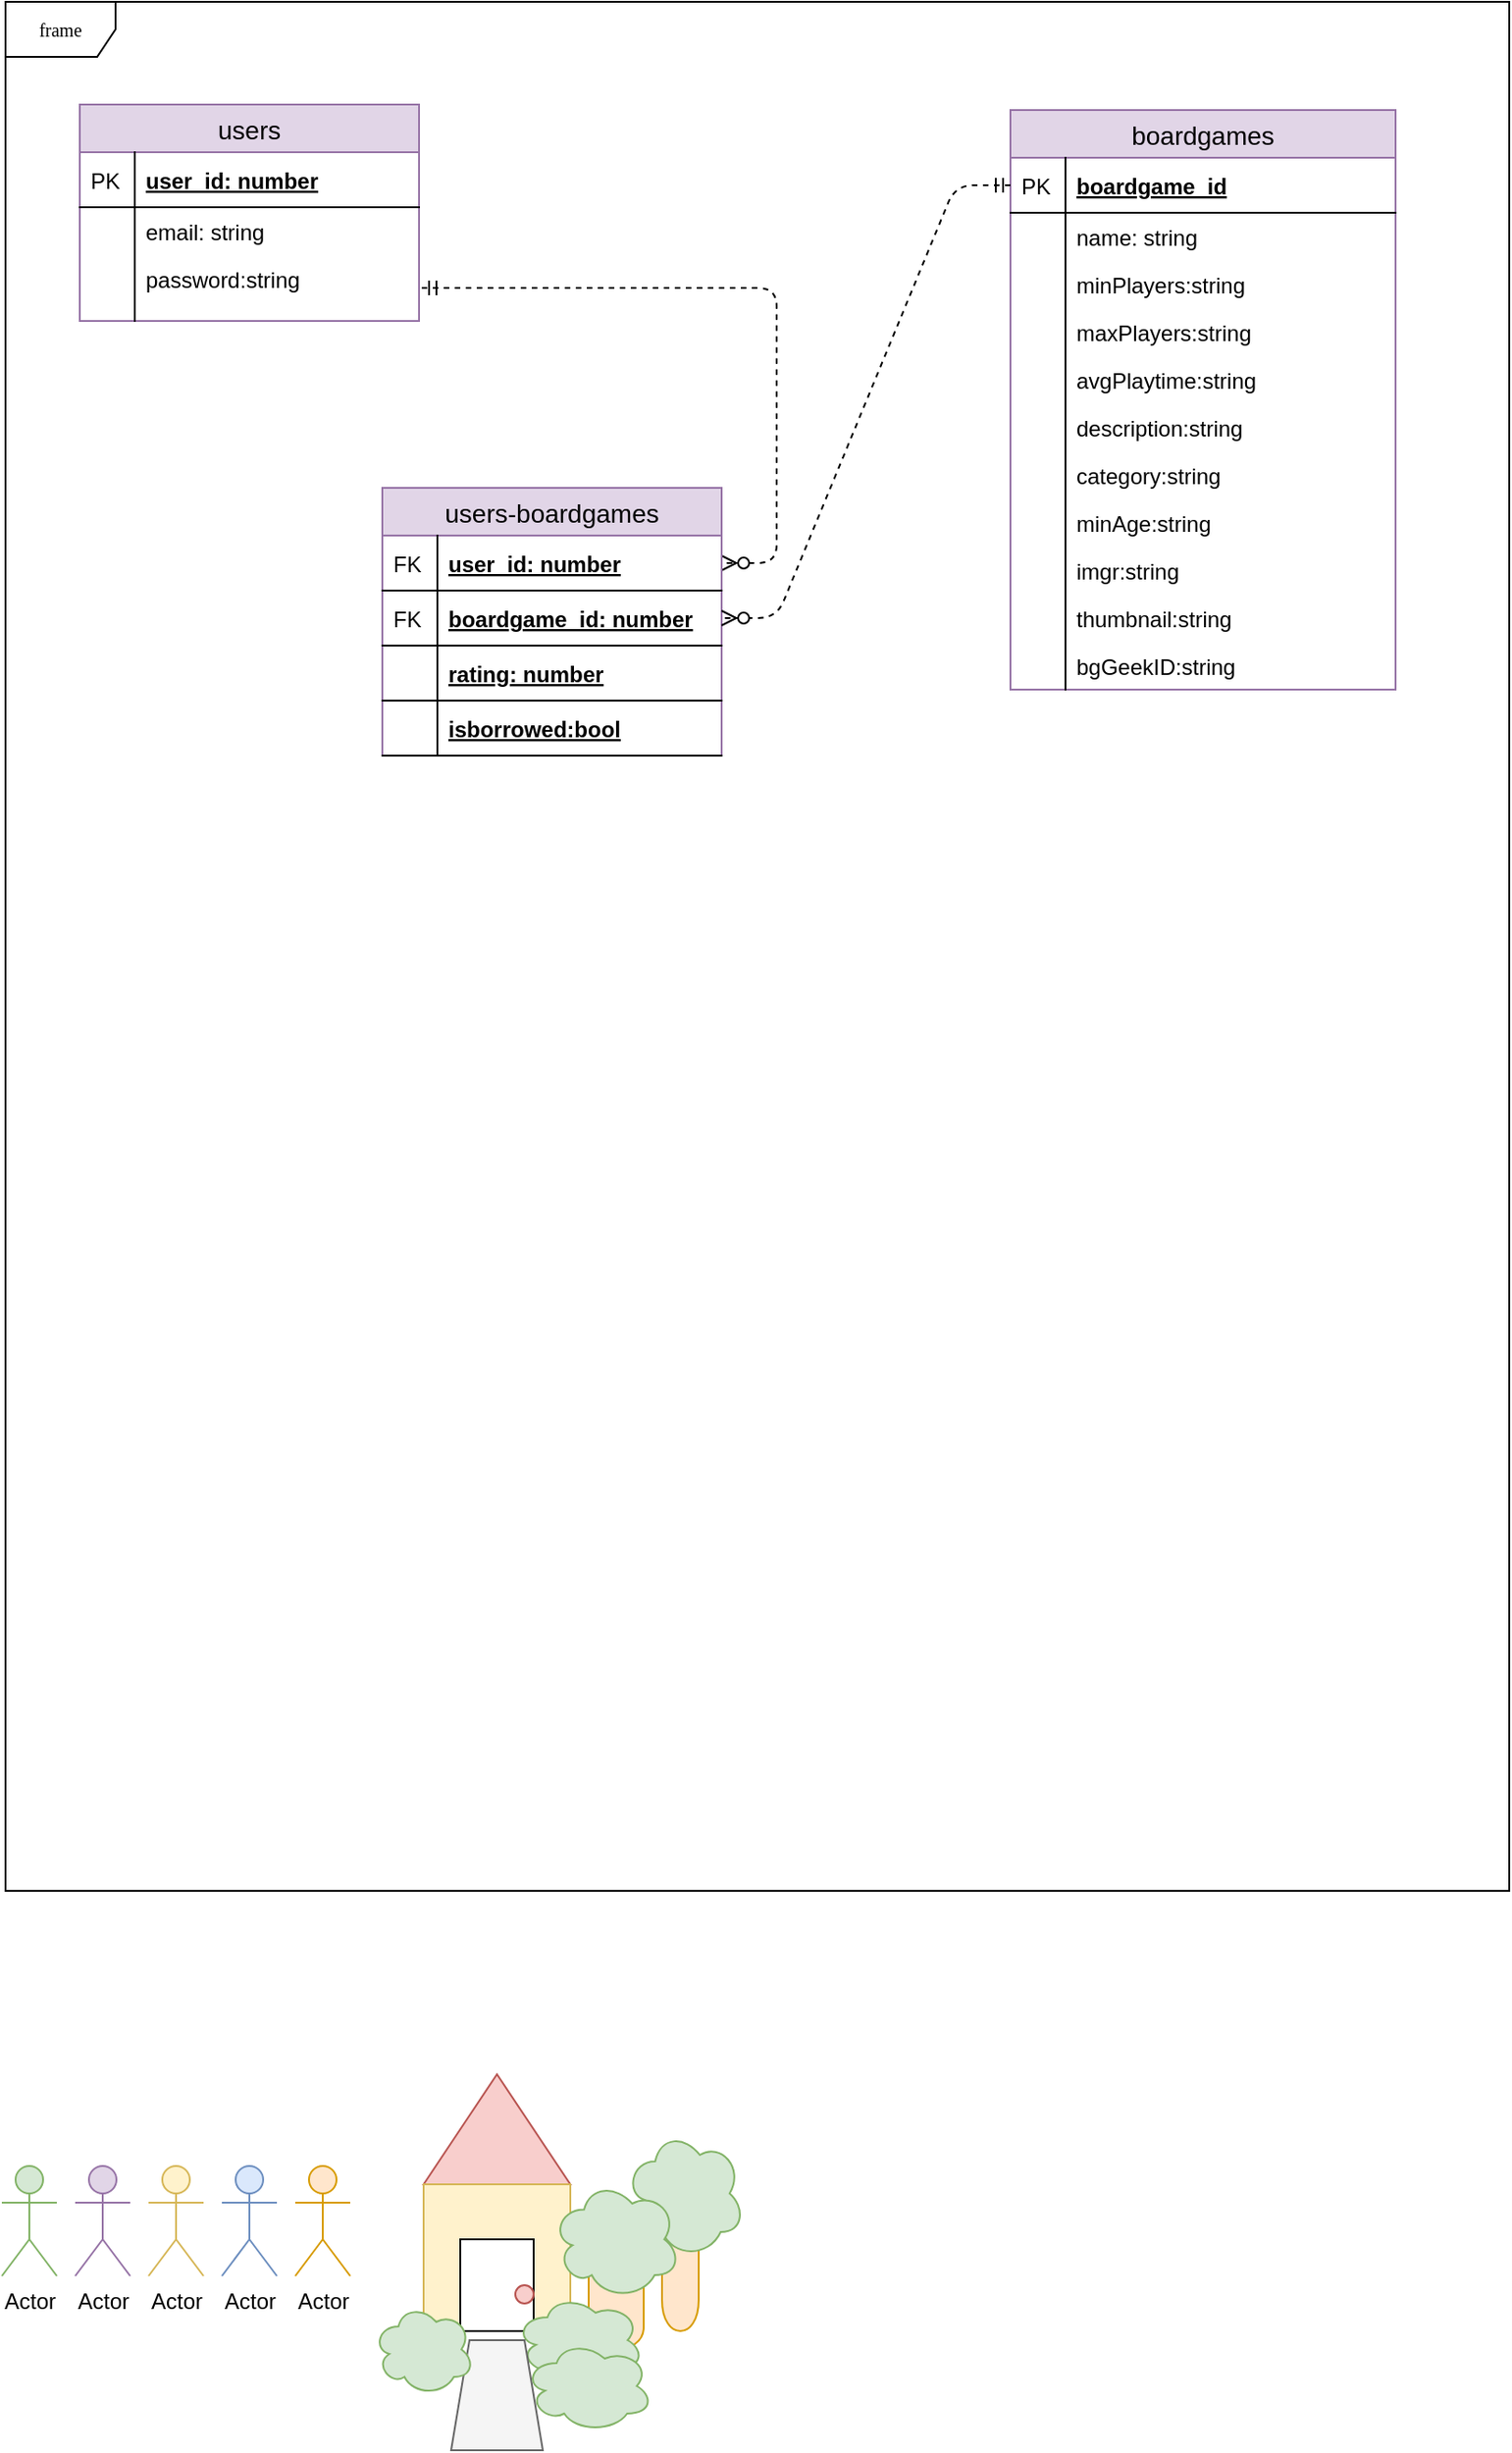<mxfile version="10.9.7" type="device"><diagram name="Page-1" id="c4acf3e9-155e-7222-9cf6-157b1a14988f"><mxGraphModel dx="1052" dy="493" grid="1" gridSize="10" guides="1" tooltips="1" connect="1" arrows="1" fold="1" page="1" pageScale="1" pageWidth="850" pageHeight="1100" background="#ffffff" math="0" shadow="0"><root><mxCell id="0"/><mxCell id="1" parent="0"/><mxCell id="gJv8UdwgS9YWCEmstfIS-50" value="" style="shape=cylinder;whiteSpace=wrap;html=1;boundedLbl=1;backgroundOutline=1;fillColor=#ffe6cc;strokeColor=#d79b00;" parent="1" vertex="1"><mxGeometry x="380" y="1205" width="20" height="85" as="geometry"/></mxCell><mxCell id="17acba5748e5396b-1" value="frame" style="shape=umlFrame;whiteSpace=wrap;html=1;rounded=0;shadow=0;comic=0;labelBackgroundColor=none;strokeColor=#000000;strokeWidth=1;fillColor=#ffffff;fontFamily=Verdana;fontSize=10;fontColor=#000000;align=center;" parent="1" vertex="1"><mxGeometry x="22" y="20" width="820" height="1030" as="geometry"/></mxCell><mxCell id="gJv8UdwgS9YWCEmstfIS-31" value="Actor" style="shape=umlActor;verticalLabelPosition=bottom;labelBackgroundColor=#ffffff;verticalAlign=top;html=1;outlineConnect=0;fillColor=#e1d5e7;strokeColor=#9673a6;" parent="1" vertex="1"><mxGeometry x="60" y="1200" width="30" height="60" as="geometry"/></mxCell><mxCell id="gJv8UdwgS9YWCEmstfIS-32" value="Actor" style="shape=umlActor;verticalLabelPosition=bottom;labelBackgroundColor=#ffffff;verticalAlign=top;html=1;outlineConnect=0;fillColor=#d5e8d4;strokeColor=#82b366;" parent="1" vertex="1"><mxGeometry x="20" y="1200" width="30" height="60" as="geometry"/></mxCell><mxCell id="gJv8UdwgS9YWCEmstfIS-33" value="Actor" style="shape=umlActor;verticalLabelPosition=bottom;labelBackgroundColor=#ffffff;verticalAlign=top;html=1;outlineConnect=0;fillColor=#fff2cc;strokeColor=#d6b656;" parent="1" vertex="1"><mxGeometry x="100" y="1200" width="30" height="60" as="geometry"/></mxCell><mxCell id="gJv8UdwgS9YWCEmstfIS-34" value="Actor" style="shape=umlActor;verticalLabelPosition=bottom;labelBackgroundColor=#ffffff;verticalAlign=top;html=1;outlineConnect=0;fillColor=#dae8fc;strokeColor=#6c8ebf;" parent="1" vertex="1"><mxGeometry x="140" y="1200" width="30" height="60" as="geometry"/></mxCell><mxCell id="gJv8UdwgS9YWCEmstfIS-35" value="Actor" style="shape=umlActor;verticalLabelPosition=bottom;labelBackgroundColor=#ffffff;verticalAlign=top;html=1;outlineConnect=0;fillColor=#ffe6cc;strokeColor=#d79b00;" parent="1" vertex="1"><mxGeometry x="180" y="1200" width="30" height="60" as="geometry"/></mxCell><mxCell id="gJv8UdwgS9YWCEmstfIS-38" value="" style="triangle;whiteSpace=wrap;html=1;rotation=-90;fillColor=#f8cecc;strokeColor=#b85450;" parent="1" vertex="1"><mxGeometry x="260" y="1140" width="60" height="80" as="geometry"/></mxCell><mxCell id="gJv8UdwgS9YWCEmstfIS-39" value="" style="whiteSpace=wrap;html=1;aspect=fixed;direction=west;fillColor=#fff2cc;strokeColor=#d6b656;" parent="1" vertex="1"><mxGeometry x="250" y="1210" width="80" height="80" as="geometry"/></mxCell><mxCell id="gJv8UdwgS9YWCEmstfIS-40" value="" style="rounded=0;whiteSpace=wrap;html=1;" parent="1" vertex="1"><mxGeometry x="270" y="1240" width="40" height="50" as="geometry"/></mxCell><mxCell id="gJv8UdwgS9YWCEmstfIS-41" value="" style="ellipse;whiteSpace=wrap;html=1;aspect=fixed;fillColor=#f8cecc;strokeColor=#b85450;" parent="1" vertex="1"><mxGeometry x="300" y="1265" width="10" height="10" as="geometry"/></mxCell><mxCell id="gJv8UdwgS9YWCEmstfIS-42" value="" style="shape=cylinder;whiteSpace=wrap;html=1;boundedLbl=1;backgroundOutline=1;fillColor=#ffe6cc;strokeColor=#d79b00;" parent="1" vertex="1"><mxGeometry x="340" y="1240" width="30" height="60" as="geometry"/></mxCell><mxCell id="gJv8UdwgS9YWCEmstfIS-44" value="" style="ellipse;shape=cloud;whiteSpace=wrap;html=1;fillColor=#d5e8d4;strokeColor=#82b366;" parent="1" vertex="1"><mxGeometry x="300" y="1270" width="70" height="50" as="geometry"/></mxCell><mxCell id="gJv8UdwgS9YWCEmstfIS-45" value="" style="shape=trapezoid;perimeter=trapezoidPerimeter;whiteSpace=wrap;html=1;fillColor=#f5f5f5;strokeColor=#666666;fontColor=#333333;" parent="1" vertex="1"><mxGeometry x="265" y="1295" width="50" height="60" as="geometry"/></mxCell><mxCell id="gJv8UdwgS9YWCEmstfIS-47" value="" style="ellipse;shape=cloud;whiteSpace=wrap;html=1;fillColor=#d5e8d4;strokeColor=#82b366;" parent="1" vertex="1"><mxGeometry x="305" y="1295" width="70" height="50" as="geometry"/></mxCell><mxCell id="gJv8UdwgS9YWCEmstfIS-48" value="" style="ellipse;shape=cloud;whiteSpace=wrap;html=1;fillColor=#d5e8d4;strokeColor=#82b366;" parent="1" vertex="1"><mxGeometry x="222.5" y="1275" width="55" height="50" as="geometry"/></mxCell><mxCell id="gJv8UdwgS9YWCEmstfIS-49" value="" style="ellipse;shape=cloud;whiteSpace=wrap;html=1;fillColor=#d5e8d4;strokeColor=#82b366;" parent="1" vertex="1"><mxGeometry x="360" y="1180" width="65" height="70" as="geometry"/></mxCell><mxCell id="gJv8UdwgS9YWCEmstfIS-43" value="" style="ellipse;shape=cloud;whiteSpace=wrap;html=1;fillColor=#d5e8d4;strokeColor=#82b366;" parent="1" vertex="1"><mxGeometry x="320" y="1207.5" width="70" height="65" as="geometry"/></mxCell><mxCell id="gJv8UdwgS9YWCEmstfIS-53" value="users" style="swimlane;fontStyle=0;childLayout=stackLayout;horizontal=1;startSize=26;fillColor=#e1d5e7;horizontalStack=0;resizeParent=1;resizeParentMax=0;resizeLast=0;collapsible=1;marginBottom=0;swimlaneFillColor=#ffffff;align=center;fontSize=14;strokeColor=#9673a6;" parent="1" vertex="1"><mxGeometry x="62.5" y="76" width="185" height="118" as="geometry"/></mxCell><mxCell id="gJv8UdwgS9YWCEmstfIS-54" value="user_id: number" style="shape=partialRectangle;top=0;left=0;right=0;bottom=1;align=left;verticalAlign=middle;fillColor=none;spacingLeft=34;spacingRight=4;overflow=hidden;rotatable=0;points=[[0,0.5],[1,0.5]];portConstraint=eastwest;dropTarget=0;fontStyle=5;fontSize=12;" parent="gJv8UdwgS9YWCEmstfIS-53" vertex="1"><mxGeometry y="26" width="185" height="30" as="geometry"/></mxCell><mxCell id="gJv8UdwgS9YWCEmstfIS-55" value="PK" style="shape=partialRectangle;top=0;left=0;bottom=0;fillColor=none;align=left;verticalAlign=middle;spacingLeft=4;spacingRight=4;overflow=hidden;rotatable=0;points=[];portConstraint=eastwest;part=1;fontSize=12;" parent="gJv8UdwgS9YWCEmstfIS-54" vertex="1" connectable="0"><mxGeometry width="30" height="30" as="geometry"/></mxCell><mxCell id="gJv8UdwgS9YWCEmstfIS-56" value="email: string" style="shape=partialRectangle;top=0;left=0;right=0;bottom=0;align=left;verticalAlign=top;fillColor=none;spacingLeft=34;spacingRight=4;overflow=hidden;rotatable=0;points=[[0,0.5],[1,0.5]];portConstraint=eastwest;dropTarget=0;fontSize=12;" parent="gJv8UdwgS9YWCEmstfIS-53" vertex="1"><mxGeometry y="56" width="185" height="26" as="geometry"/></mxCell><mxCell id="gJv8UdwgS9YWCEmstfIS-57" value="" style="shape=partialRectangle;top=0;left=0;bottom=0;fillColor=none;align=left;verticalAlign=top;spacingLeft=4;spacingRight=4;overflow=hidden;rotatable=0;points=[];portConstraint=eastwest;part=1;fontSize=12;" parent="gJv8UdwgS9YWCEmstfIS-56" vertex="1" connectable="0"><mxGeometry width="30" height="26" as="geometry"/></mxCell><mxCell id="gJv8UdwgS9YWCEmstfIS-58" value="password:string" style="shape=partialRectangle;top=0;left=0;right=0;bottom=0;align=left;verticalAlign=top;fillColor=none;spacingLeft=34;spacingRight=4;overflow=hidden;rotatable=0;points=[[0,0.5],[1,0.5]];portConstraint=eastwest;dropTarget=0;fontSize=12;" parent="gJv8UdwgS9YWCEmstfIS-53" vertex="1"><mxGeometry y="82" width="185" height="26" as="geometry"/></mxCell><mxCell id="gJv8UdwgS9YWCEmstfIS-59" value="" style="shape=partialRectangle;top=0;left=0;bottom=0;fillColor=none;align=left;verticalAlign=top;spacingLeft=4;spacingRight=4;overflow=hidden;rotatable=0;points=[];portConstraint=eastwest;part=1;fontSize=12;" parent="gJv8UdwgS9YWCEmstfIS-58" vertex="1" connectable="0"><mxGeometry width="30" height="26" as="geometry"/></mxCell><mxCell id="gJv8UdwgS9YWCEmstfIS-62" value="" style="shape=partialRectangle;top=0;left=0;right=0;bottom=0;align=left;verticalAlign=top;fillColor=none;spacingLeft=34;spacingRight=4;overflow=hidden;rotatable=0;points=[[0,0.5],[1,0.5]];portConstraint=eastwest;dropTarget=0;fontSize=12;" parent="gJv8UdwgS9YWCEmstfIS-53" vertex="1"><mxGeometry y="108" width="185" height="10" as="geometry"/></mxCell><mxCell id="gJv8UdwgS9YWCEmstfIS-63" value="" style="shape=partialRectangle;top=0;left=0;bottom=0;fillColor=none;align=left;verticalAlign=top;spacingLeft=4;spacingRight=4;overflow=hidden;rotatable=0;points=[];portConstraint=eastwest;part=1;fontSize=12;" parent="gJv8UdwgS9YWCEmstfIS-62" vertex="1" connectable="0"><mxGeometry width="30" height="10" as="geometry"/></mxCell><mxCell id="gJv8UdwgS9YWCEmstfIS-64" value="boardgames" style="swimlane;fontStyle=0;childLayout=stackLayout;horizontal=1;startSize=26;fillColor=#e1d5e7;horizontalStack=0;resizeParent=1;resizeParentMax=0;resizeLast=0;collapsible=1;marginBottom=0;swimlaneFillColor=#ffffff;align=center;fontSize=14;strokeColor=#9673a6;" parent="1" vertex="1"><mxGeometry x="570" y="79" width="210" height="316" as="geometry"/></mxCell><mxCell id="gJv8UdwgS9YWCEmstfIS-65" value="boardgame_id" style="shape=partialRectangle;top=0;left=0;right=0;bottom=1;align=left;verticalAlign=middle;fillColor=none;spacingLeft=34;spacingRight=4;overflow=hidden;rotatable=0;points=[[0,0.5],[1,0.5]];portConstraint=eastwest;dropTarget=0;fontStyle=5;fontSize=12;" parent="gJv8UdwgS9YWCEmstfIS-64" vertex="1"><mxGeometry y="26" width="210" height="30" as="geometry"/></mxCell><mxCell id="gJv8UdwgS9YWCEmstfIS-66" value="PK" style="shape=partialRectangle;top=0;left=0;bottom=0;fillColor=none;align=left;verticalAlign=middle;spacingLeft=4;spacingRight=4;overflow=hidden;rotatable=0;points=[];portConstraint=eastwest;part=1;fontSize=12;" parent="gJv8UdwgS9YWCEmstfIS-65" vertex="1" connectable="0"><mxGeometry width="30" height="30" as="geometry"/></mxCell><mxCell id="gJv8UdwgS9YWCEmstfIS-205" value="name: string" style="shape=partialRectangle;top=0;left=0;right=0;bottom=0;align=left;verticalAlign=top;fillColor=none;spacingLeft=34;spacingRight=4;overflow=hidden;rotatable=0;points=[[0,0.5],[1,0.5]];portConstraint=eastwest;dropTarget=0;fontSize=12;" parent="gJv8UdwgS9YWCEmstfIS-64" vertex="1"><mxGeometry y="56" width="210" height="26" as="geometry"/></mxCell><mxCell id="gJv8UdwgS9YWCEmstfIS-206" value="" style="shape=partialRectangle;top=0;left=0;bottom=0;fillColor=none;align=left;verticalAlign=top;spacingLeft=4;spacingRight=4;overflow=hidden;rotatable=0;points=[];portConstraint=eastwest;part=1;fontSize=12;" parent="gJv8UdwgS9YWCEmstfIS-205" vertex="1" connectable="0"><mxGeometry width="30" height="26" as="geometry"/></mxCell><mxCell id="gJv8UdwgS9YWCEmstfIS-69" value="minPlayers:string" style="shape=partialRectangle;top=0;left=0;right=0;bottom=0;align=left;verticalAlign=top;fillColor=none;spacingLeft=34;spacingRight=4;overflow=hidden;rotatable=0;points=[[0,0.5],[1,0.5]];portConstraint=eastwest;dropTarget=0;fontSize=12;" parent="gJv8UdwgS9YWCEmstfIS-64" vertex="1"><mxGeometry y="82" width="210" height="26" as="geometry"/></mxCell><mxCell id="gJv8UdwgS9YWCEmstfIS-70" value="" style="shape=partialRectangle;top=0;left=0;bottom=0;fillColor=none;align=left;verticalAlign=top;spacingLeft=4;spacingRight=4;overflow=hidden;rotatable=0;points=[];portConstraint=eastwest;part=1;fontSize=12;" parent="gJv8UdwgS9YWCEmstfIS-69" vertex="1" connectable="0"><mxGeometry width="30" height="26" as="geometry"/></mxCell><mxCell id="gJv8UdwgS9YWCEmstfIS-92" value="maxPlayers:string" style="shape=partialRectangle;top=0;left=0;right=0;bottom=0;align=left;verticalAlign=top;fillColor=none;spacingLeft=34;spacingRight=4;overflow=hidden;rotatable=0;points=[[0,0.5],[1,0.5]];portConstraint=eastwest;dropTarget=0;fontSize=12;" parent="gJv8UdwgS9YWCEmstfIS-64" vertex="1"><mxGeometry y="108" width="210" height="26" as="geometry"/></mxCell><mxCell id="gJv8UdwgS9YWCEmstfIS-93" value="" style="shape=partialRectangle;top=0;left=0;bottom=0;fillColor=none;align=left;verticalAlign=top;spacingLeft=4;spacingRight=4;overflow=hidden;rotatable=0;points=[];portConstraint=eastwest;part=1;fontSize=12;" parent="gJv8UdwgS9YWCEmstfIS-92" vertex="1" connectable="0"><mxGeometry width="30" height="26" as="geometry"/></mxCell><mxCell id="gJv8UdwgS9YWCEmstfIS-71" value="avgPlaytime:string" style="shape=partialRectangle;top=0;left=0;right=0;bottom=0;align=left;verticalAlign=top;fillColor=none;spacingLeft=34;spacingRight=4;overflow=hidden;rotatable=0;points=[[0,0.5],[1,0.5]];portConstraint=eastwest;dropTarget=0;fontSize=12;" parent="gJv8UdwgS9YWCEmstfIS-64" vertex="1"><mxGeometry y="134" width="210" height="26" as="geometry"/></mxCell><mxCell id="gJv8UdwgS9YWCEmstfIS-72" value="" style="shape=partialRectangle;top=0;left=0;bottom=0;fillColor=none;align=left;verticalAlign=top;spacingLeft=4;spacingRight=4;overflow=hidden;rotatable=0;points=[];portConstraint=eastwest;part=1;fontSize=12;" parent="gJv8UdwgS9YWCEmstfIS-71" vertex="1" connectable="0"><mxGeometry width="30" height="26" as="geometry"/></mxCell><mxCell id="gJv8UdwgS9YWCEmstfIS-80" value="description:string" style="shape=partialRectangle;top=0;left=0;right=0;bottom=0;align=left;verticalAlign=top;fillColor=none;spacingLeft=34;spacingRight=4;overflow=hidden;rotatable=0;points=[[0,0.5],[1,0.5]];portConstraint=eastwest;dropTarget=0;fontSize=12;" parent="gJv8UdwgS9YWCEmstfIS-64" vertex="1"><mxGeometry y="160" width="210" height="26" as="geometry"/></mxCell><mxCell id="gJv8UdwgS9YWCEmstfIS-81" value="" style="shape=partialRectangle;top=0;left=0;bottom=0;fillColor=none;align=left;verticalAlign=top;spacingLeft=4;spacingRight=4;overflow=hidden;rotatable=0;points=[];portConstraint=eastwest;part=1;fontSize=12;" parent="gJv8UdwgS9YWCEmstfIS-80" vertex="1" connectable="0"><mxGeometry width="30" height="26" as="geometry"/></mxCell><mxCell id="gJv8UdwgS9YWCEmstfIS-82" value="category:string" style="shape=partialRectangle;top=0;left=0;right=0;bottom=0;align=left;verticalAlign=top;fillColor=none;spacingLeft=34;spacingRight=4;overflow=hidden;rotatable=0;points=[[0,0.5],[1,0.5]];portConstraint=eastwest;dropTarget=0;fontSize=12;" parent="gJv8UdwgS9YWCEmstfIS-64" vertex="1"><mxGeometry y="186" width="210" height="26" as="geometry"/></mxCell><mxCell id="gJv8UdwgS9YWCEmstfIS-83" value="" style="shape=partialRectangle;top=0;left=0;bottom=0;fillColor=none;align=left;verticalAlign=top;spacingLeft=4;spacingRight=4;overflow=hidden;rotatable=0;points=[];portConstraint=eastwest;part=1;fontSize=12;" parent="gJv8UdwgS9YWCEmstfIS-82" vertex="1" connectable="0"><mxGeometry width="30" height="26" as="geometry"/></mxCell><mxCell id="gJv8UdwgS9YWCEmstfIS-84" value="minAge:string" style="shape=partialRectangle;top=0;left=0;right=0;bottom=0;align=left;verticalAlign=top;fillColor=none;spacingLeft=34;spacingRight=4;overflow=hidden;rotatable=0;points=[[0,0.5],[1,0.5]];portConstraint=eastwest;dropTarget=0;fontSize=12;" parent="gJv8UdwgS9YWCEmstfIS-64" vertex="1"><mxGeometry y="212" width="210" height="26" as="geometry"/></mxCell><mxCell id="gJv8UdwgS9YWCEmstfIS-85" value="" style="shape=partialRectangle;top=0;left=0;bottom=0;fillColor=none;align=left;verticalAlign=top;spacingLeft=4;spacingRight=4;overflow=hidden;rotatable=0;points=[];portConstraint=eastwest;part=1;fontSize=12;" parent="gJv8UdwgS9YWCEmstfIS-84" vertex="1" connectable="0"><mxGeometry width="30" height="26" as="geometry"/></mxCell><mxCell id="gJv8UdwgS9YWCEmstfIS-86" value="imgr:string" style="shape=partialRectangle;top=0;left=0;right=0;bottom=0;align=left;verticalAlign=top;fillColor=none;spacingLeft=34;spacingRight=4;overflow=hidden;rotatable=0;points=[[0,0.5],[1,0.5]];portConstraint=eastwest;dropTarget=0;fontSize=12;" parent="gJv8UdwgS9YWCEmstfIS-64" vertex="1"><mxGeometry y="238" width="210" height="26" as="geometry"/></mxCell><mxCell id="gJv8UdwgS9YWCEmstfIS-87" value="" style="shape=partialRectangle;top=0;left=0;bottom=0;fillColor=none;align=left;verticalAlign=top;spacingLeft=4;spacingRight=4;overflow=hidden;rotatable=0;points=[];portConstraint=eastwest;part=1;fontSize=12;" parent="gJv8UdwgS9YWCEmstfIS-86" vertex="1" connectable="0"><mxGeometry width="30" height="26" as="geometry"/></mxCell><mxCell id="gJv8UdwgS9YWCEmstfIS-90" value="thumbnail:string" style="shape=partialRectangle;top=0;left=0;right=0;bottom=0;align=left;verticalAlign=top;fillColor=none;spacingLeft=34;spacingRight=4;overflow=hidden;rotatable=0;points=[[0,0.5],[1,0.5]];portConstraint=eastwest;dropTarget=0;fontSize=12;" parent="gJv8UdwgS9YWCEmstfIS-64" vertex="1"><mxGeometry y="264" width="210" height="26" as="geometry"/></mxCell><mxCell id="gJv8UdwgS9YWCEmstfIS-91" value="" style="shape=partialRectangle;top=0;left=0;bottom=0;fillColor=none;align=left;verticalAlign=top;spacingLeft=4;spacingRight=4;overflow=hidden;rotatable=0;points=[];portConstraint=eastwest;part=1;fontSize=12;" parent="gJv8UdwgS9YWCEmstfIS-90" vertex="1" connectable="0"><mxGeometry width="30" height="26" as="geometry"/></mxCell><mxCell id="kkSrhSdZdvDOy1YkBzBL-1" value="bgGeekID:string" style="shape=partialRectangle;top=0;left=0;right=0;bottom=0;align=left;verticalAlign=top;fillColor=none;spacingLeft=34;spacingRight=4;overflow=hidden;rotatable=0;points=[[0,0.5],[1,0.5]];portConstraint=eastwest;dropTarget=0;fontSize=12;" vertex="1" parent="gJv8UdwgS9YWCEmstfIS-64"><mxGeometry y="290" width="210" height="26" as="geometry"/></mxCell><mxCell id="kkSrhSdZdvDOy1YkBzBL-2" value="" style="shape=partialRectangle;top=0;left=0;bottom=0;fillColor=none;align=left;verticalAlign=top;spacingLeft=4;spacingRight=4;overflow=hidden;rotatable=0;points=[];portConstraint=eastwest;part=1;fontSize=12;" vertex="1" connectable="0" parent="kkSrhSdZdvDOy1YkBzBL-1"><mxGeometry width="30" height="26" as="geometry"/></mxCell><mxCell id="gJv8UdwgS9YWCEmstfIS-203" value="" style="edgeStyle=entityRelationEdgeStyle;fontSize=12;html=1;endArrow=ERzeroToMany;startArrow=ERmandOne;dashed=1;exitX=1.008;exitY=-0.8;exitDx=0;exitDy=0;exitPerimeter=0;" parent="1" source="gJv8UdwgS9YWCEmstfIS-62" target="QU42yHzrtpr4UO0FLvII-2" edge="1"><mxGeometry width="100" height="100" relative="1" as="geometry"><mxPoint x="263" y="240" as="sourcePoint"/><mxPoint x="300" y="410" as="targetPoint"/></mxGeometry></mxCell><mxCell id="QU42yHzrtpr4UO0FLvII-1" value="users-boardgames" style="swimlane;fontStyle=0;childLayout=stackLayout;horizontal=1;startSize=26;fillColor=#e1d5e7;horizontalStack=0;resizeParent=1;resizeParentMax=0;resizeLast=0;collapsible=1;marginBottom=0;swimlaneFillColor=#ffffff;align=center;fontSize=14;strokeColor=#9673a6;" parent="1" vertex="1"><mxGeometry x="227.5" y="285" width="185" height="146" as="geometry"/></mxCell><mxCell id="QU42yHzrtpr4UO0FLvII-2" value="user_id: number" style="shape=partialRectangle;top=0;left=0;right=0;bottom=1;align=left;verticalAlign=middle;fillColor=none;spacingLeft=34;spacingRight=4;overflow=hidden;rotatable=0;points=[[0,0.5],[1,0.5]];portConstraint=eastwest;dropTarget=0;fontStyle=5;fontSize=12;" parent="QU42yHzrtpr4UO0FLvII-1" vertex="1"><mxGeometry y="26" width="185" height="30" as="geometry"/></mxCell><mxCell id="QU42yHzrtpr4UO0FLvII-3" value="FK" style="shape=partialRectangle;top=0;left=0;bottom=0;fillColor=none;align=left;verticalAlign=middle;spacingLeft=4;spacingRight=4;overflow=hidden;rotatable=0;points=[];portConstraint=eastwest;part=1;fontSize=12;" parent="QU42yHzrtpr4UO0FLvII-2" vertex="1" connectable="0"><mxGeometry width="30" height="30" as="geometry"/></mxCell><mxCell id="QU42yHzrtpr4UO0FLvII-10" value="boardgame_id: number" style="shape=partialRectangle;top=0;left=0;right=0;bottom=1;align=left;verticalAlign=middle;fillColor=none;spacingLeft=34;spacingRight=4;overflow=hidden;rotatable=0;points=[[0,0.5],[1,0.5]];portConstraint=eastwest;dropTarget=0;fontStyle=5;fontSize=12;" parent="QU42yHzrtpr4UO0FLvII-1" vertex="1"><mxGeometry y="56" width="185" height="30" as="geometry"/></mxCell><mxCell id="QU42yHzrtpr4UO0FLvII-11" value="FK" style="shape=partialRectangle;top=0;left=0;bottom=0;fillColor=none;align=left;verticalAlign=middle;spacingLeft=4;spacingRight=4;overflow=hidden;rotatable=0;points=[];portConstraint=eastwest;part=1;fontSize=12;" parent="QU42yHzrtpr4UO0FLvII-10" vertex="1" connectable="0"><mxGeometry width="30" height="30" as="geometry"/></mxCell><mxCell id="QU42yHzrtpr4UO0FLvII-12" value="rating: number" style="shape=partialRectangle;top=0;left=0;right=0;bottom=1;align=left;verticalAlign=middle;fillColor=none;spacingLeft=34;spacingRight=4;overflow=hidden;rotatable=0;points=[[0,0.5],[1,0.5]];portConstraint=eastwest;dropTarget=0;fontStyle=5;fontSize=12;" parent="QU42yHzrtpr4UO0FLvII-1" vertex="1"><mxGeometry y="86" width="185" height="30" as="geometry"/></mxCell><mxCell id="QU42yHzrtpr4UO0FLvII-13" value="" style="shape=partialRectangle;top=0;left=0;bottom=0;fillColor=none;align=left;verticalAlign=middle;spacingLeft=4;spacingRight=4;overflow=hidden;rotatable=0;points=[];portConstraint=eastwest;part=1;fontSize=12;" parent="QU42yHzrtpr4UO0FLvII-12" vertex="1" connectable="0"><mxGeometry width="30" height="30" as="geometry"/></mxCell><mxCell id="s9vhiSJO1SVod807ARq2-1" value="isborrowed:bool" style="shape=partialRectangle;top=0;left=0;right=0;bottom=1;align=left;verticalAlign=middle;fillColor=none;spacingLeft=34;spacingRight=4;overflow=hidden;rotatable=0;points=[[0,0.5],[1,0.5]];portConstraint=eastwest;dropTarget=0;fontStyle=5;fontSize=12;" parent="QU42yHzrtpr4UO0FLvII-1" vertex="1"><mxGeometry y="116" width="185" height="30" as="geometry"/></mxCell><mxCell id="s9vhiSJO1SVod807ARq2-2" value="" style="shape=partialRectangle;top=0;left=0;bottom=0;fillColor=none;align=left;verticalAlign=middle;spacingLeft=4;spacingRight=4;overflow=hidden;rotatable=0;points=[];portConstraint=eastwest;part=1;fontSize=12;" parent="s9vhiSJO1SVod807ARq2-1" vertex="1" connectable="0"><mxGeometry width="30" height="30" as="geometry"/></mxCell><mxCell id="QU42yHzrtpr4UO0FLvII-14" value="" style="edgeStyle=entityRelationEdgeStyle;fontSize=12;html=1;endArrow=ERzeroToMany;startArrow=ERmandOne;dashed=1;" parent="1" source="gJv8UdwgS9YWCEmstfIS-65" target="QU42yHzrtpr4UO0FLvII-10" edge="1"><mxGeometry width="100" height="100" relative="1" as="geometry"><mxPoint x="501.676" y="157.294" as="sourcePoint"/><mxPoint x="492.265" y="369.059" as="targetPoint"/></mxGeometry></mxCell></root></mxGraphModel></diagram></mxfile>